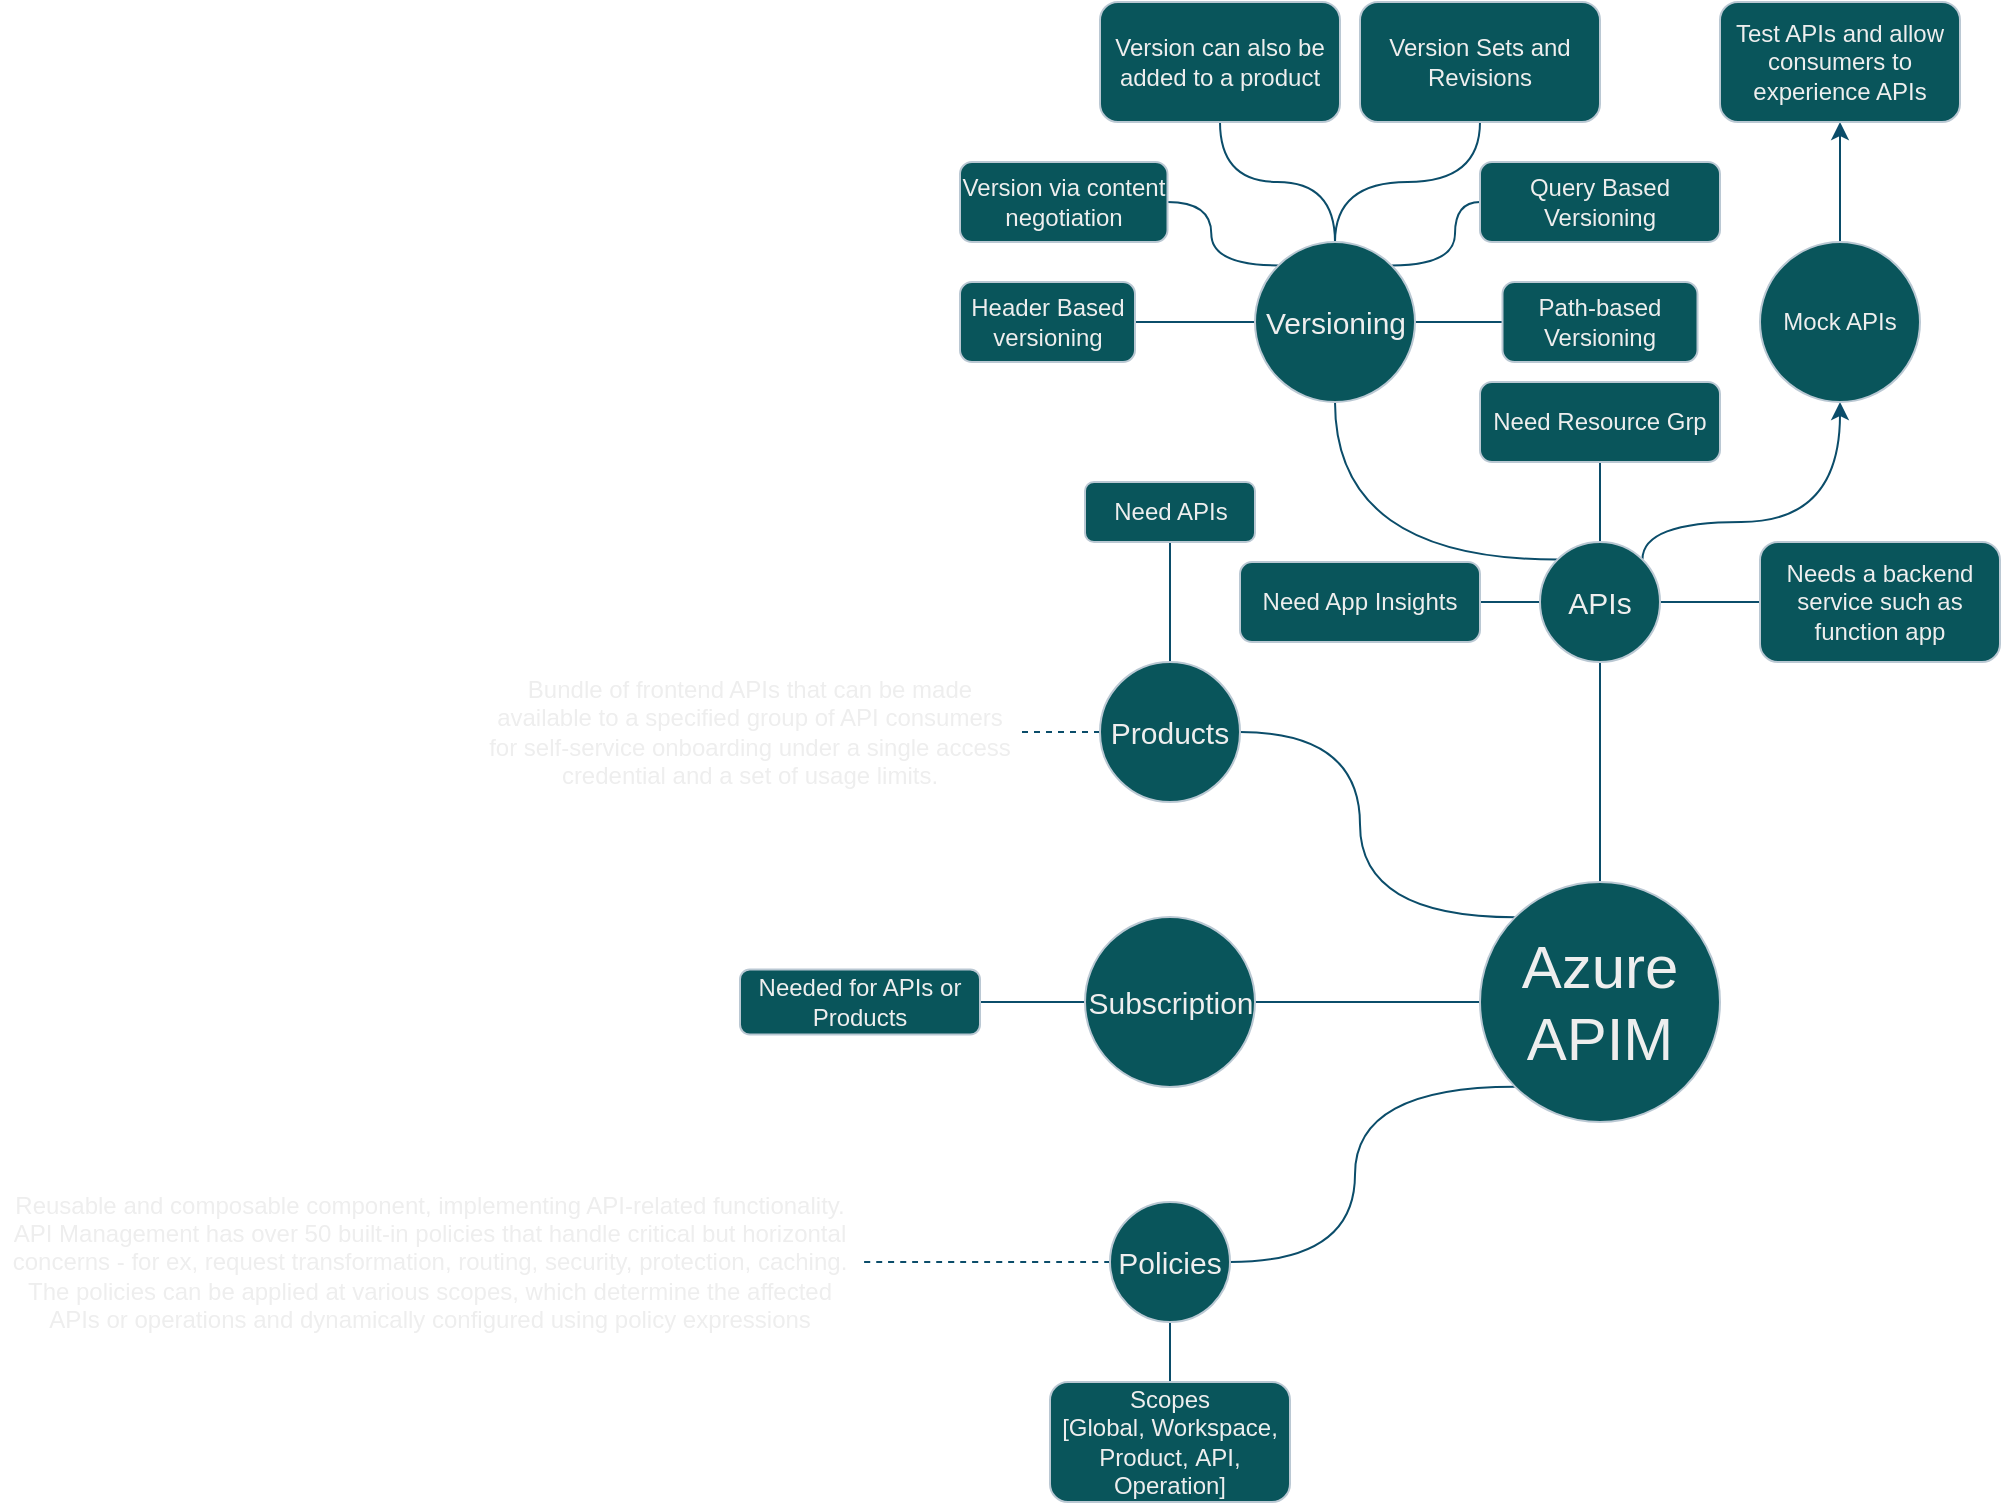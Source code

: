 <mxfile version="21.5.0" type="github" pages="2">
  <diagram id="XbryqowFVEn3MWn_p3Y4" name="Azure APIM">
    <mxGraphModel dx="1900" dy="1641" grid="1" gridSize="10" guides="1" tooltips="1" connect="1" arrows="1" fold="1" page="1" pageScale="1" pageWidth="850" pageHeight="1100" background="none" math="0" shadow="0">
      <root>
        <mxCell id="0" />
        <mxCell id="1" parent="0" />
        <mxCell id="pWqerIktNfeGbbAfNVT3-3" value="" style="edgeStyle=orthogonalEdgeStyle;rounded=1;orthogonalLoop=1;jettySize=auto;html=1;curved=1;endArrow=none;endFill=0;labelBackgroundColor=none;strokeColor=#0B4D6A;fontColor=default;" parent="1" source="pWqerIktNfeGbbAfNVT3-1" target="pWqerIktNfeGbbAfNVT3-2" edge="1">
          <mxGeometry relative="1" as="geometry" />
        </mxCell>
        <mxCell id="pWqerIktNfeGbbAfNVT3-19" value="" style="edgeStyle=orthogonalEdgeStyle;rounded=1;orthogonalLoop=1;jettySize=auto;html=1;startArrow=none;startFill=0;endArrow=none;endFill=0;curved=1;entryX=0.5;entryY=0;entryDx=0;entryDy=0;exitX=0;exitY=0;exitDx=0;exitDy=0;labelBackgroundColor=none;strokeColor=#0B4D6A;fontColor=default;" parent="1" source="pWqerIktNfeGbbAfNVT3-1" target="pWqerIktNfeGbbAfNVT3-18" edge="1">
          <mxGeometry relative="1" as="geometry" />
        </mxCell>
        <mxCell id="pWqerIktNfeGbbAfNVT3-26" value="" style="edgeStyle=orthogonalEdgeStyle;rounded=1;orthogonalLoop=1;jettySize=auto;html=1;startArrow=none;startFill=0;endArrow=none;endFill=0;curved=1;labelBackgroundColor=none;strokeColor=#0B4D6A;fontColor=default;" parent="1" source="pWqerIktNfeGbbAfNVT3-1" target="pWqerIktNfeGbbAfNVT3-25" edge="1">
          <mxGeometry relative="1" as="geometry" />
        </mxCell>
        <mxCell id="pWqerIktNfeGbbAfNVT3-32" value="" style="edgeStyle=orthogonalEdgeStyle;rounded=1;orthogonalLoop=1;jettySize=auto;html=1;fontFamily=Helvetica;fontSize=12;fontColor=default;exitX=0;exitY=1;exitDx=0;exitDy=0;curved=1;entryX=1;entryY=0.5;entryDx=0;entryDy=0;endArrow=none;endFill=0;labelBackgroundColor=none;strokeColor=#0B4D6A;" parent="1" source="pWqerIktNfeGbbAfNVT3-1" target="pWqerIktNfeGbbAfNVT3-31" edge="1">
          <mxGeometry relative="1" as="geometry" />
        </mxCell>
        <mxCell id="pWqerIktNfeGbbAfNVT3-1" value="&lt;font style=&quot;font-size: 30px;&quot;&gt;Azure&lt;br&gt;APIM&lt;/font&gt;" style="ellipse;whiteSpace=wrap;html=1;aspect=fixed;rounded=1;labelBackgroundColor=none;fillColor=#09555B;strokeColor=#BAC8D3;fontColor=#EEEEEE;" parent="1" vertex="1">
          <mxGeometry x="380" y="350" width="120" height="120" as="geometry" />
        </mxCell>
        <mxCell id="pWqerIktNfeGbbAfNVT3-5" value="" style="edgeStyle=orthogonalEdgeStyle;rounded=1;orthogonalLoop=1;jettySize=auto;html=1;curved=1;endArrow=none;endFill=0;labelBackgroundColor=none;strokeColor=#0B4D6A;fontColor=default;" parent="1" source="pWqerIktNfeGbbAfNVT3-2" target="pWqerIktNfeGbbAfNVT3-4" edge="1">
          <mxGeometry relative="1" as="geometry" />
        </mxCell>
        <mxCell id="pWqerIktNfeGbbAfNVT3-15" value="" style="edgeStyle=orthogonalEdgeStyle;rounded=1;orthogonalLoop=1;jettySize=auto;html=1;endArrow=none;endFill=0;curved=1;labelBackgroundColor=none;strokeColor=#0B4D6A;fontColor=default;" parent="1" source="pWqerIktNfeGbbAfNVT3-2" target="pWqerIktNfeGbbAfNVT3-14" edge="1">
          <mxGeometry relative="1" as="geometry" />
        </mxCell>
        <mxCell id="pWqerIktNfeGbbAfNVT3-17" value="" style="edgeStyle=orthogonalEdgeStyle;rounded=1;orthogonalLoop=1;jettySize=auto;html=1;endArrow=none;endFill=0;curved=1;labelBackgroundColor=none;strokeColor=#0B4D6A;fontColor=default;" parent="1" source="pWqerIktNfeGbbAfNVT3-2" target="pWqerIktNfeGbbAfNVT3-16" edge="1">
          <mxGeometry relative="1" as="geometry" />
        </mxCell>
        <mxCell id="pWqerIktNfeGbbAfNVT3-38" value="" style="edgeStyle=orthogonalEdgeStyle;shape=connector;curved=1;rounded=1;orthogonalLoop=1;jettySize=auto;html=1;labelBackgroundColor=none;strokeColor=#0B4D6A;fontFamily=Helvetica;fontSize=12;fontColor=default;endArrow=none;endFill=0;" parent="1" source="pWqerIktNfeGbbAfNVT3-2" target="pWqerIktNfeGbbAfNVT3-16" edge="1">
          <mxGeometry relative="1" as="geometry" />
        </mxCell>
        <mxCell id="pWqerIktNfeGbbAfNVT3-43" value="" style="edgeStyle=orthogonalEdgeStyle;shape=connector;curved=1;rounded=1;orthogonalLoop=1;jettySize=auto;html=1;labelBackgroundColor=none;strokeColor=#0B4D6A;fontFamily=Helvetica;fontSize=12;fontColor=default;endArrow=none;endFill=0;exitX=0;exitY=0;exitDx=0;exitDy=0;" parent="1" source="pWqerIktNfeGbbAfNVT3-2" target="pWqerIktNfeGbbAfNVT3-42" edge="1">
          <mxGeometry relative="1" as="geometry" />
        </mxCell>
        <mxCell id="wWfDM2WPRMfSye_wUgU3-5" value="" style="edgeStyle=orthogonalEdgeStyle;rounded=1;orthogonalLoop=1;jettySize=auto;html=1;curved=1;exitX=1;exitY=0;exitDx=0;exitDy=0;entryX=0.5;entryY=1;entryDx=0;entryDy=0;labelBackgroundColor=none;strokeColor=#0B4D6A;fontColor=default;" parent="1" source="pWqerIktNfeGbbAfNVT3-2" target="wWfDM2WPRMfSye_wUgU3-4" edge="1">
          <mxGeometry relative="1" as="geometry">
            <Array as="points">
              <mxPoint x="461" y="170" />
              <mxPoint x="560" y="170" />
            </Array>
          </mxGeometry>
        </mxCell>
        <mxCell id="pWqerIktNfeGbbAfNVT3-2" value="&lt;span style=&quot;font-size: 15px;&quot;&gt;APIs&lt;/span&gt;" style="ellipse;whiteSpace=wrap;html=1;aspect=fixed;rounded=1;labelBackgroundColor=none;fillColor=#09555B;strokeColor=#BAC8D3;fontColor=#EEEEEE;" parent="1" vertex="1">
          <mxGeometry x="410" y="180" width="60" height="60" as="geometry" />
        </mxCell>
        <mxCell id="pWqerIktNfeGbbAfNVT3-4" value="Needs a backend service such as function app" style="whiteSpace=wrap;html=1;rounded=1;labelBackgroundColor=none;fillColor=#09555B;strokeColor=#BAC8D3;fontColor=#EEEEEE;" parent="1" vertex="1">
          <mxGeometry x="520" y="180" width="120" height="60" as="geometry" />
        </mxCell>
        <mxCell id="pWqerIktNfeGbbAfNVT3-14" value="Need Resource Grp" style="whiteSpace=wrap;html=1;rounded=1;labelBackgroundColor=none;fillColor=#09555B;strokeColor=#BAC8D3;fontColor=#EEEEEE;" parent="1" vertex="1">
          <mxGeometry x="380" y="100" width="120" height="40" as="geometry" />
        </mxCell>
        <mxCell id="pWqerIktNfeGbbAfNVT3-16" value="Need App Insights" style="whiteSpace=wrap;html=1;rounded=1;labelBackgroundColor=none;fillColor=#09555B;strokeColor=#BAC8D3;fontColor=#EEEEEE;" parent="1" vertex="1">
          <mxGeometry x="260" y="190" width="120" height="40" as="geometry" />
        </mxCell>
        <mxCell id="pWqerIktNfeGbbAfNVT3-22" style="edgeStyle=orthogonalEdgeStyle;rounded=1;orthogonalLoop=1;jettySize=auto;html=1;endArrow=none;endFill=0;dashed=1;labelBackgroundColor=none;strokeColor=#0B4D6A;fontColor=default;" parent="1" source="pWqerIktNfeGbbAfNVT3-18" target="pWqerIktNfeGbbAfNVT3-21" edge="1">
          <mxGeometry relative="1" as="geometry" />
        </mxCell>
        <mxCell id="pWqerIktNfeGbbAfNVT3-24" value="" style="edgeStyle=orthogonalEdgeStyle;rounded=1;orthogonalLoop=1;jettySize=auto;html=1;endArrow=none;endFill=0;labelBackgroundColor=none;strokeColor=#0B4D6A;fontColor=default;" parent="1" source="pWqerIktNfeGbbAfNVT3-18" target="pWqerIktNfeGbbAfNVT3-23" edge="1">
          <mxGeometry relative="1" as="geometry" />
        </mxCell>
        <mxCell id="pWqerIktNfeGbbAfNVT3-18" value="&lt;font style=&quot;font-size: 15px;&quot;&gt;Products&lt;/font&gt;" style="ellipse;whiteSpace=wrap;html=1;aspect=fixed;direction=south;rounded=1;labelBackgroundColor=none;fillColor=#09555B;strokeColor=#BAC8D3;fontColor=#EEEEEE;" parent="1" vertex="1">
          <mxGeometry x="190" y="240" width="70" height="70" as="geometry" />
        </mxCell>
        <mxCell id="pWqerIktNfeGbbAfNVT3-21" value="Bundle of frontend APIs that can be made available to a specified group of API consumers for self-service onboarding under a single access credential and a set of usage limits." style="text;html=1;strokeColor=none;fillColor=none;align=center;verticalAlign=middle;whiteSpace=wrap;rounded=1;labelBackgroundColor=none;fontColor=#EEEEEE;" parent="1" vertex="1">
          <mxGeometry x="-120" y="260" width="270" height="30" as="geometry" />
        </mxCell>
        <mxCell id="pWqerIktNfeGbbAfNVT3-23" value="Need APIs" style="whiteSpace=wrap;html=1;rounded=1;labelBackgroundColor=none;fillColor=#09555B;strokeColor=#BAC8D3;fontColor=#EEEEEE;" parent="1" vertex="1">
          <mxGeometry x="182.5" y="150" width="85" height="30" as="geometry" />
        </mxCell>
        <mxCell id="pWqerIktNfeGbbAfNVT3-28" value="" style="edgeStyle=orthogonalEdgeStyle;rounded=1;orthogonalLoop=1;jettySize=auto;html=1;curved=1;endArrow=none;endFill=0;labelBackgroundColor=none;strokeColor=#0B4D6A;fontColor=default;" parent="1" source="pWqerIktNfeGbbAfNVT3-25" target="pWqerIktNfeGbbAfNVT3-27" edge="1">
          <mxGeometry relative="1" as="geometry" />
        </mxCell>
        <mxCell id="pWqerIktNfeGbbAfNVT3-25" value="&lt;span style=&quot;font-size: 15px;&quot;&gt;Subscription&lt;/span&gt;" style="ellipse;whiteSpace=wrap;html=1;aspect=fixed;rounded=1;labelBackgroundColor=none;fillColor=#09555B;strokeColor=#BAC8D3;fontColor=#EEEEEE;" parent="1" vertex="1">
          <mxGeometry x="182.5" y="367.5" width="85" height="85" as="geometry" />
        </mxCell>
        <mxCell id="pWqerIktNfeGbbAfNVT3-27" value="Needed for APIs or Products" style="whiteSpace=wrap;html=1;rounded=1;labelBackgroundColor=none;fillColor=#09555B;strokeColor=#BAC8D3;fontColor=#EEEEEE;" parent="1" vertex="1">
          <mxGeometry x="10" y="393.75" width="120" height="32.5" as="geometry" />
        </mxCell>
        <mxCell id="pWqerIktNfeGbbAfNVT3-34" style="edgeStyle=orthogonalEdgeStyle;shape=connector;curved=1;rounded=1;orthogonalLoop=1;jettySize=auto;html=1;entryX=1;entryY=0.5;entryDx=0;entryDy=0;labelBackgroundColor=none;strokeColor=#0B4D6A;fontFamily=Helvetica;fontSize=12;fontColor=default;endArrow=none;endFill=0;dashed=1;" parent="1" source="pWqerIktNfeGbbAfNVT3-31" target="pWqerIktNfeGbbAfNVT3-33" edge="1">
          <mxGeometry relative="1" as="geometry" />
        </mxCell>
        <mxCell id="pWqerIktNfeGbbAfNVT3-36" value="" style="edgeStyle=orthogonalEdgeStyle;shape=connector;curved=1;rounded=1;orthogonalLoop=1;jettySize=auto;html=1;labelBackgroundColor=none;strokeColor=#0B4D6A;fontFamily=Helvetica;fontSize=12;fontColor=default;endArrow=none;endFill=0;" parent="1" source="pWqerIktNfeGbbAfNVT3-31" target="pWqerIktNfeGbbAfNVT3-35" edge="1">
          <mxGeometry relative="1" as="geometry" />
        </mxCell>
        <mxCell id="pWqerIktNfeGbbAfNVT3-31" value="&lt;span style=&quot;font-size: 15px;&quot;&gt;Policies&lt;/span&gt;" style="ellipse;whiteSpace=wrap;html=1;aspect=fixed;rounded=1;labelBackgroundColor=none;fillColor=#09555B;strokeColor=#BAC8D3;fontColor=#EEEEEE;" parent="1" vertex="1">
          <mxGeometry x="195" y="510" width="60" height="60" as="geometry" />
        </mxCell>
        <mxCell id="pWqerIktNfeGbbAfNVT3-33" value="Reusable and composable component, implementing API-related functionality. API Management has over 50 built-in policies that handle critical but horizontal concerns - for ex, request transformation, routing, security, protection, caching. The policies can be applied at various scopes, which determine the affected APIs or operations and dynamically configured using policy expressions" style="text;html=1;strokeColor=none;fillColor=none;align=center;verticalAlign=middle;whiteSpace=wrap;rounded=1;fontSize=12;fontFamily=Helvetica;fontColor=#EEEEEE;labelBackgroundColor=none;" parent="1" vertex="1">
          <mxGeometry x="-360" y="525" width="430" height="30" as="geometry" />
        </mxCell>
        <mxCell id="pWqerIktNfeGbbAfNVT3-35" value="Scopes [Global,&amp;nbsp;&lt;span style=&quot;background-color: initial;&quot;&gt;Workspace,&lt;br&gt;&lt;/span&gt;&lt;span style=&quot;background-color: initial;&quot;&gt;Product,&amp;nbsp;&lt;/span&gt;&lt;span style=&quot;background-color: initial;&quot;&gt;API,&lt;br&gt;&lt;/span&gt;&lt;span style=&quot;background-color: initial;&quot;&gt;Operation]&lt;/span&gt;&lt;span style=&quot;background-color: initial;&quot;&gt;&lt;br&gt;&lt;/span&gt;" style="whiteSpace=wrap;html=1;rounded=1;labelBackgroundColor=none;fillColor=#09555B;strokeColor=#BAC8D3;fontColor=#EEEEEE;" parent="1" vertex="1">
          <mxGeometry x="165" y="600" width="120" height="60" as="geometry" />
        </mxCell>
        <mxCell id="pWqerIktNfeGbbAfNVT3-45" value="" style="edgeStyle=orthogonalEdgeStyle;shape=connector;curved=1;rounded=1;orthogonalLoop=1;jettySize=auto;html=1;labelBackgroundColor=none;strokeColor=#0B4D6A;fontFamily=Helvetica;fontSize=12;fontColor=default;endArrow=none;endFill=0;" parent="1" source="pWqerIktNfeGbbAfNVT3-42" target="pWqerIktNfeGbbAfNVT3-44" edge="1">
          <mxGeometry relative="1" as="geometry" />
        </mxCell>
        <mxCell id="pWqerIktNfeGbbAfNVT3-47" value="" style="edgeStyle=orthogonalEdgeStyle;shape=connector;curved=1;rounded=1;orthogonalLoop=1;jettySize=auto;html=1;labelBackgroundColor=none;strokeColor=#0B4D6A;fontFamily=Helvetica;fontSize=12;fontColor=default;endArrow=none;endFill=0;" parent="1" source="pWqerIktNfeGbbAfNVT3-42" target="pWqerIktNfeGbbAfNVT3-46" edge="1">
          <mxGeometry relative="1" as="geometry" />
        </mxCell>
        <mxCell id="pWqerIktNfeGbbAfNVT3-51" value="" style="edgeStyle=orthogonalEdgeStyle;shape=connector;curved=1;rounded=1;orthogonalLoop=1;jettySize=auto;html=1;labelBackgroundColor=none;strokeColor=#0B4D6A;fontFamily=Helvetica;fontSize=12;fontColor=default;endArrow=none;endFill=0;exitX=1;exitY=0;exitDx=0;exitDy=0;" parent="1" source="pWqerIktNfeGbbAfNVT3-42" target="pWqerIktNfeGbbAfNVT3-50" edge="1">
          <mxGeometry relative="1" as="geometry" />
        </mxCell>
        <mxCell id="pWqerIktNfeGbbAfNVT3-54" value="" style="edgeStyle=orthogonalEdgeStyle;shape=connector;curved=1;rounded=1;orthogonalLoop=1;jettySize=auto;html=1;labelBackgroundColor=none;strokeColor=#0B4D6A;fontFamily=Helvetica;fontSize=12;fontColor=default;endArrow=none;endFill=0;exitX=0;exitY=0;exitDx=0;exitDy=0;" parent="1" source="pWqerIktNfeGbbAfNVT3-42" target="pWqerIktNfeGbbAfNVT3-53" edge="1">
          <mxGeometry relative="1" as="geometry" />
        </mxCell>
        <mxCell id="pWqerIktNfeGbbAfNVT3-56" value="" style="edgeStyle=orthogonalEdgeStyle;shape=connector;curved=1;rounded=1;orthogonalLoop=1;jettySize=auto;html=1;labelBackgroundColor=none;strokeColor=#0B4D6A;fontFamily=Helvetica;fontSize=12;fontColor=default;endArrow=none;endFill=0;" parent="1" source="pWqerIktNfeGbbAfNVT3-42" target="pWqerIktNfeGbbAfNVT3-55" edge="1">
          <mxGeometry relative="1" as="geometry" />
        </mxCell>
        <mxCell id="pWqerIktNfeGbbAfNVT3-59" value="" style="edgeStyle=orthogonalEdgeStyle;shape=connector;curved=1;rounded=1;orthogonalLoop=1;jettySize=auto;html=1;labelBackgroundColor=none;strokeColor=#0B4D6A;fontFamily=Helvetica;fontSize=12;fontColor=default;endArrow=none;endFill=0;" parent="1" source="pWqerIktNfeGbbAfNVT3-42" target="pWqerIktNfeGbbAfNVT3-58" edge="1">
          <mxGeometry relative="1" as="geometry" />
        </mxCell>
        <mxCell id="pWqerIktNfeGbbAfNVT3-42" value="&lt;span style=&quot;font-size: 15px;&quot;&gt;Versioning&lt;/span&gt;" style="ellipse;whiteSpace=wrap;html=1;aspect=fixed;rounded=1;labelBackgroundColor=none;fillColor=#09555B;strokeColor=#BAC8D3;fontColor=#EEEEEE;" parent="1" vertex="1">
          <mxGeometry x="267.5" y="30" width="80" height="80" as="geometry" />
        </mxCell>
        <mxCell id="pWqerIktNfeGbbAfNVT3-44" value="Path-based Versioning" style="whiteSpace=wrap;html=1;rounded=1;labelBackgroundColor=none;fillColor=#09555B;strokeColor=#BAC8D3;fontColor=#EEEEEE;" parent="1" vertex="1">
          <mxGeometry x="391.25" y="50" width="97.5" height="40" as="geometry" />
        </mxCell>
        <mxCell id="pWqerIktNfeGbbAfNVT3-46" value="Header Based versioning" style="whiteSpace=wrap;html=1;rounded=1;labelBackgroundColor=none;fillColor=#09555B;strokeColor=#BAC8D3;fontColor=#EEEEEE;" parent="1" vertex="1">
          <mxGeometry x="120" y="50" width="87.5" height="40" as="geometry" />
        </mxCell>
        <mxCell id="pWqerIktNfeGbbAfNVT3-50" value="Query Based Versioning" style="whiteSpace=wrap;html=1;rounded=1;labelBackgroundColor=none;fillColor=#09555B;strokeColor=#BAC8D3;fontColor=#EEEEEE;" parent="1" vertex="1">
          <mxGeometry x="380" y="-10" width="120" height="40" as="geometry" />
        </mxCell>
        <mxCell id="pWqerIktNfeGbbAfNVT3-53" value="Version via content negotiation" style="whiteSpace=wrap;html=1;rounded=1;labelBackgroundColor=none;fillColor=#09555B;strokeColor=#BAC8D3;fontColor=#EEEEEE;" parent="1" vertex="1">
          <mxGeometry x="120" y="-10" width="103.75" height="40" as="geometry" />
        </mxCell>
        <mxCell id="pWqerIktNfeGbbAfNVT3-55" value="Version can also be added to a product" style="whiteSpace=wrap;html=1;rounded=1;labelBackgroundColor=none;fillColor=#09555B;strokeColor=#BAC8D3;fontColor=#EEEEEE;" parent="1" vertex="1">
          <mxGeometry x="190" y="-90" width="120" height="60" as="geometry" />
        </mxCell>
        <mxCell id="pWqerIktNfeGbbAfNVT3-58" value="Version Sets and Revisions" style="whiteSpace=wrap;html=1;rounded=1;labelBackgroundColor=none;fillColor=#09555B;strokeColor=#BAC8D3;fontColor=#EEEEEE;" parent="1" vertex="1">
          <mxGeometry x="320" y="-90" width="120" height="60" as="geometry" />
        </mxCell>
        <mxCell id="wWfDM2WPRMfSye_wUgU3-7" value="" style="edgeStyle=orthogonalEdgeStyle;shape=connector;curved=1;rounded=1;orthogonalLoop=1;jettySize=auto;html=1;labelBackgroundColor=none;strokeColor=#0B4D6A;fontFamily=Helvetica;fontSize=11;fontColor=default;endArrow=classic;" parent="1" source="wWfDM2WPRMfSye_wUgU3-4" target="wWfDM2WPRMfSye_wUgU3-6" edge="1">
          <mxGeometry relative="1" as="geometry" />
        </mxCell>
        <mxCell id="wWfDM2WPRMfSye_wUgU3-4" value="Mock APIs" style="ellipse;whiteSpace=wrap;html=1;rounded=1;labelBackgroundColor=none;fillColor=#09555B;strokeColor=#BAC8D3;fontColor=#EEEEEE;" parent="1" vertex="1">
          <mxGeometry x="520" y="30" width="80" height="80" as="geometry" />
        </mxCell>
        <mxCell id="wWfDM2WPRMfSye_wUgU3-6" value="Test APIs and allow consumers to experience APIs" style="whiteSpace=wrap;html=1;rounded=1;labelBackgroundColor=none;fillColor=#09555B;strokeColor=#BAC8D3;fontColor=#EEEEEE;" parent="1" vertex="1">
          <mxGeometry x="500" y="-90" width="120" height="60" as="geometry" />
        </mxCell>
      </root>
    </mxGraphModel>
  </diagram>
  <diagram name="Creating APIM" id="FQYkhz4R97Zdj5RdxRJX">
    <mxGraphModel dx="1050" dy="541" grid="1" gridSize="10" guides="1" tooltips="1" connect="1" arrows="1" fold="1" page="1" pageScale="1" pageWidth="850" pageHeight="1100" math="0" shadow="0">
      <root>
        <mxCell id="0" />
        <mxCell id="1" parent="0" />
        <mxCell id="9Cf-OM5eOuJeUalF6E-m-4" value="&lt;font style=&quot;font-size: 14px;&quot;&gt;1 Create Instance&lt;br&gt;of APIM&lt;/font&gt;" style="shape=step;perimeter=stepPerimeter;whiteSpace=wrap;html=1;fixedSize=1;size=10;fillColor=#fff2cc;strokeColor=#d6b656;" parent="1" vertex="1">
          <mxGeometry x="80" y="200" width="130" height="80" as="geometry" />
        </mxCell>
        <mxCell id="9Cf-OM5eOuJeUalF6E-m-6" value="Initiate Creating&lt;br&gt;APIM instance" style="rounded=0;whiteSpace=wrap;html=1;" parent="1" vertex="1">
          <mxGeometry x="80" y="280" width="120" height="60" as="geometry" />
        </mxCell>
        <mxCell id="9Cf-OM5eOuJeUalF6E-m-7" value="Create a Resource Group" style="rounded=0;whiteSpace=wrap;html=1;" parent="1" vertex="1">
          <mxGeometry x="80" y="340" width="120" height="60" as="geometry" />
        </mxCell>
        <mxCell id="9Cf-OM5eOuJeUalF6E-m-8" value="Create App Insights Instance" style="rounded=0;whiteSpace=wrap;html=1;fillColor=#fff2cc;strokeColor=#d6b656;" parent="1" vertex="1">
          <mxGeometry x="80" y="400" width="120" height="60" as="geometry" />
        </mxCell>
        <mxCell id="9Cf-OM5eOuJeUalF6E-m-9" value="Complete APIM Instance creation" style="rounded=0;whiteSpace=wrap;html=1;fillColor=#fff2cc;strokeColor=#d6b656;" parent="1" vertex="1">
          <mxGeometry x="80" y="460" width="120" height="60" as="geometry" />
        </mxCell>
        <mxCell id="9Cf-OM5eOuJeUalF6E-m-10" value="Initiate Creating&lt;br&gt;APIM instance" style="rounded=0;whiteSpace=wrap;html=1;fillColor=#fff2cc;strokeColor=#d6b656;" parent="1" vertex="1">
          <mxGeometry x="80" y="280" width="120" height="60" as="geometry" />
        </mxCell>
        <mxCell id="9Cf-OM5eOuJeUalF6E-m-11" value="Create a Resource Group" style="rounded=0;whiteSpace=wrap;html=1;fillColor=#fff2cc;strokeColor=#d6b656;" parent="1" vertex="1">
          <mxGeometry x="80" y="340" width="120" height="60" as="geometry" />
        </mxCell>
        <mxCell id="9Cf-OM5eOuJeUalF6E-m-12" value="&lt;font style=&quot;font-size: 14px;&quot;&gt;2.1 Create APIs in&lt;br&gt;APIM instances (Function App)&lt;/font&gt;" style="shape=step;perimeter=stepPerimeter;whiteSpace=wrap;html=1;fixedSize=1;size=10;fillColor=#ffe6cc;strokeColor=#d79b00;" parent="1" vertex="1">
          <mxGeometry x="200" y="200" width="130" height="80" as="geometry" />
        </mxCell>
        <mxCell id="9Cf-OM5eOuJeUalF6E-m-13" value="Select APIs in APIM Instance" style="rounded=0;whiteSpace=wrap;html=1;fillColor=#ffe6cc;strokeColor=#d79b00;" parent="1" vertex="1">
          <mxGeometry x="200" y="280" width="120" height="60" as="geometry" />
        </mxCell>
        <mxCell id="9Cf-OM5eOuJeUalF6E-m-15" value="You need a backend svc to create API such as Func App/Logic App etc" style="rounded=0;whiteSpace=wrap;html=1;fillColor=#ffe6cc;strokeColor=#d79b00;" parent="1" vertex="1">
          <mxGeometry x="200" y="340" width="120" height="60" as="geometry" />
        </mxCell>
        <mxCell id="9Cf-OM5eOuJeUalF6E-m-16" value="Create a new Function App" style="rounded=0;whiteSpace=wrap;html=1;fillColor=#ffe6cc;strokeColor=#d79b00;" parent="1" vertex="1">
          <mxGeometry x="200" y="400" width="120" height="60" as="geometry" />
        </mxCell>
        <mxCell id="9Cf-OM5eOuJeUalF6E-m-17" value="Choose name, RG, Runtime Stack, version" style="rounded=0;whiteSpace=wrap;html=1;fillColor=#ffe6cc;strokeColor=#d79b00;" parent="1" vertex="1">
          <mxGeometry x="200" y="460" width="120" height="60" as="geometry" />
        </mxCell>
        <mxCell id="9Cf-OM5eOuJeUalF6E-m-18" value="Create a Storage Accnt and specify &lt;br&gt;any tags" style="rounded=0;whiteSpace=wrap;html=1;fillColor=#ffe6cc;strokeColor=#d79b00;" parent="1" vertex="1">
          <mxGeometry x="200" y="520" width="120" height="60" as="geometry" />
        </mxCell>
        <mxCell id="9Cf-OM5eOuJeUalF6E-m-19" value="Complete Func App Set up" style="rounded=0;whiteSpace=wrap;html=1;fillColor=#ffe6cc;strokeColor=#d79b00;" parent="1" vertex="1">
          <mxGeometry x="200" y="580" width="120" height="60" as="geometry" />
        </mxCell>
        <mxCell id="9Cf-OM5eOuJeUalF6E-m-20" value="&lt;font style=&quot;font-size: 14px;&quot;&gt;2.2 Create APIs in&lt;br&gt;APIM instances (Function App config)&lt;/font&gt;" style="shape=step;perimeter=stepPerimeter;whiteSpace=wrap;html=1;fixedSize=1;size=10;fillColor=#ffe6cc;strokeColor=#d79b00;" parent="1" vertex="1">
          <mxGeometry x="320" y="200" width="130" height="80" as="geometry" />
        </mxCell>
        <mxCell id="9Cf-OM5eOuJeUalF6E-m-21" value="Select Function App and choose template such as HTTP Trigger" style="rounded=0;whiteSpace=wrap;html=1;fillColor=#ffe6cc;strokeColor=#d79b00;" parent="1" vertex="1">
          <mxGeometry x="320" y="280" width="120" height="60" as="geometry" />
        </mxCell>
        <mxCell id="9Cf-OM5eOuJeUalF6E-m-22" value="Provide name, auth level and create function" style="rounded=0;whiteSpace=wrap;html=1;fillColor=#ffe6cc;strokeColor=#d79b00;" parent="1" vertex="1">
          <mxGeometry x="320" y="340" width="120" height="60" as="geometry" />
        </mxCell>
        <mxCell id="9Cf-OM5eOuJeUalF6E-m-23" value="Choose Code and test to modify function" style="rounded=0;whiteSpace=wrap;html=1;fillColor=#ffe6cc;strokeColor=#d79b00;" parent="1" vertex="1">
          <mxGeometry x="320" y="400" width="120" height="60" as="geometry" />
        </mxCell>
        <mxCell id="9Cf-OM5eOuJeUalF6E-m-24" value="&lt;font style=&quot;font-size: 14px;&quot;&gt;2.3 Create APIs in&lt;br&gt;APIM instances (Linking Function App)&lt;/font&gt;" style="shape=step;perimeter=stepPerimeter;whiteSpace=wrap;html=1;fixedSize=1;size=10;fillColor=#ffe6cc;strokeColor=#d79b00;" parent="1" vertex="1">
          <mxGeometry x="440" y="200" width="130" height="80" as="geometry" />
        </mxCell>
        <mxCell id="9Cf-OM5eOuJeUalF6E-m-25" value="In APIM choose the function app and link it to create API" style="rounded=0;whiteSpace=wrap;html=1;fillColor=#ffe6cc;strokeColor=#d79b00;" parent="1" vertex="1">
          <mxGeometry x="440" y="280" width="120" height="60" as="geometry" />
        </mxCell>
        <mxCell id="9Cf-OM5eOuJeUalF6E-m-26" value="Verify that API shows the backend as function app" style="rounded=0;whiteSpace=wrap;html=1;fillColor=#ffe6cc;strokeColor=#d79b00;" parent="1" vertex="1">
          <mxGeometry x="440" y="340" width="120" height="60" as="geometry" />
        </mxCell>
        <mxCell id="9Cf-OM5eOuJeUalF6E-m-27" value="&lt;font style=&quot;font-size: 14px;&quot;&gt;3 Publish &lt;br&gt;Developer Portal&lt;/font&gt;" style="shape=step;perimeter=stepPerimeter;whiteSpace=wrap;html=1;fixedSize=1;size=10;fillColor=#d5e8d4;strokeColor=#82b366;" parent="1" vertex="1">
          <mxGeometry x="560" y="200" width="130" height="80" as="geometry" />
        </mxCell>
        <mxCell id="9Cf-OM5eOuJeUalF6E-m-28" value="Test API through the Azure portal" style="rounded=0;whiteSpace=wrap;html=1;fillColor=#ffe6cc;strokeColor=#d79b00;" parent="1" vertex="1">
          <mxGeometry x="440" y="400" width="120" height="60" as="geometry" />
        </mxCell>
        <mxCell id="9Cf-OM5eOuJeUalF6E-m-29" value="Choose Developer Portal and publish it" style="rounded=0;whiteSpace=wrap;html=1;fillColor=#d5e8d4;strokeColor=#82b366;" parent="1" vertex="1">
          <mxGeometry x="560" y="280" width="120" height="60" as="geometry" />
        </mxCell>
        <mxCell id="9Cf-OM5eOuJeUalF6E-m-30" value="Browse to APIs and Test APIs" style="rounded=0;whiteSpace=wrap;html=1;fillColor=#d5e8d4;strokeColor=#82b366;" parent="1" vertex="1">
          <mxGeometry x="560" y="340" width="120" height="60" as="geometry" />
        </mxCell>
        <mxCell id="9Cf-OM5eOuJeUalF6E-m-31" value="Choose Subscriptions to modify Subscription key" style="rounded=0;whiteSpace=wrap;html=1;fillColor=#d5e8d4;strokeColor=#82b366;" parent="1" vertex="1">
          <mxGeometry x="560" y="400" width="120" height="60" as="geometry" />
        </mxCell>
        <mxCell id="9Cf-OM5eOuJeUalF6E-m-32" value="Or disable subscription key" style="rounded=0;whiteSpace=wrap;html=1;fillColor=#d5e8d4;strokeColor=#82b366;" parent="1" vertex="1">
          <mxGeometry x="560" y="460" width="120" height="60" as="geometry" />
        </mxCell>
        <mxCell id="9Cf-OM5eOuJeUalF6E-m-33" value="Choose Integration to choose HTTP method calls" style="rounded=0;whiteSpace=wrap;html=1;fillColor=#ffe6cc;strokeColor=#d79b00;" parent="1" vertex="1">
          <mxGeometry x="320" y="460" width="120" height="60" as="geometry" />
        </mxCell>
      </root>
    </mxGraphModel>
  </diagram>
</mxfile>

